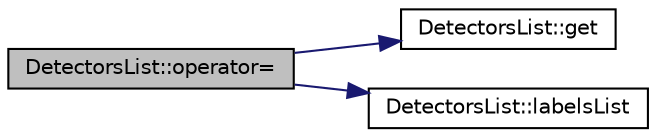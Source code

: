 digraph "DetectorsList::operator="
{
 // LATEX_PDF_SIZE
  edge [fontname="Helvetica",fontsize="10",labelfontname="Helvetica",labelfontsize="10"];
  node [fontname="Helvetica",fontsize="10",shape=record];
  rankdir="LR";
  Node1 [label="DetectorsList::operator=",height=0.2,width=0.4,color="black", fillcolor="grey75", style="filled", fontcolor="black",tooltip=" "];
  Node1 -> Node2 [color="midnightblue",fontsize="10",style="solid",fontname="Helvetica"];
  Node2 [label="DetectorsList::get",height=0.2,width=0.4,color="black", fillcolor="white", style="filled",URL="$class_detectors_list.html#aedd184571ab565b6bc848d44202b3cb0",tooltip=" "];
  Node1 -> Node3 [color="midnightblue",fontsize="10",style="solid",fontname="Helvetica"];
  Node3 [label="DetectorsList::labelsList",height=0.2,width=0.4,color="black", fillcolor="white", style="filled",URL="$class_detectors_list.html#a5c6060514c7ea72ac1d8af1c2213fd7c",tooltip=" "];
}
